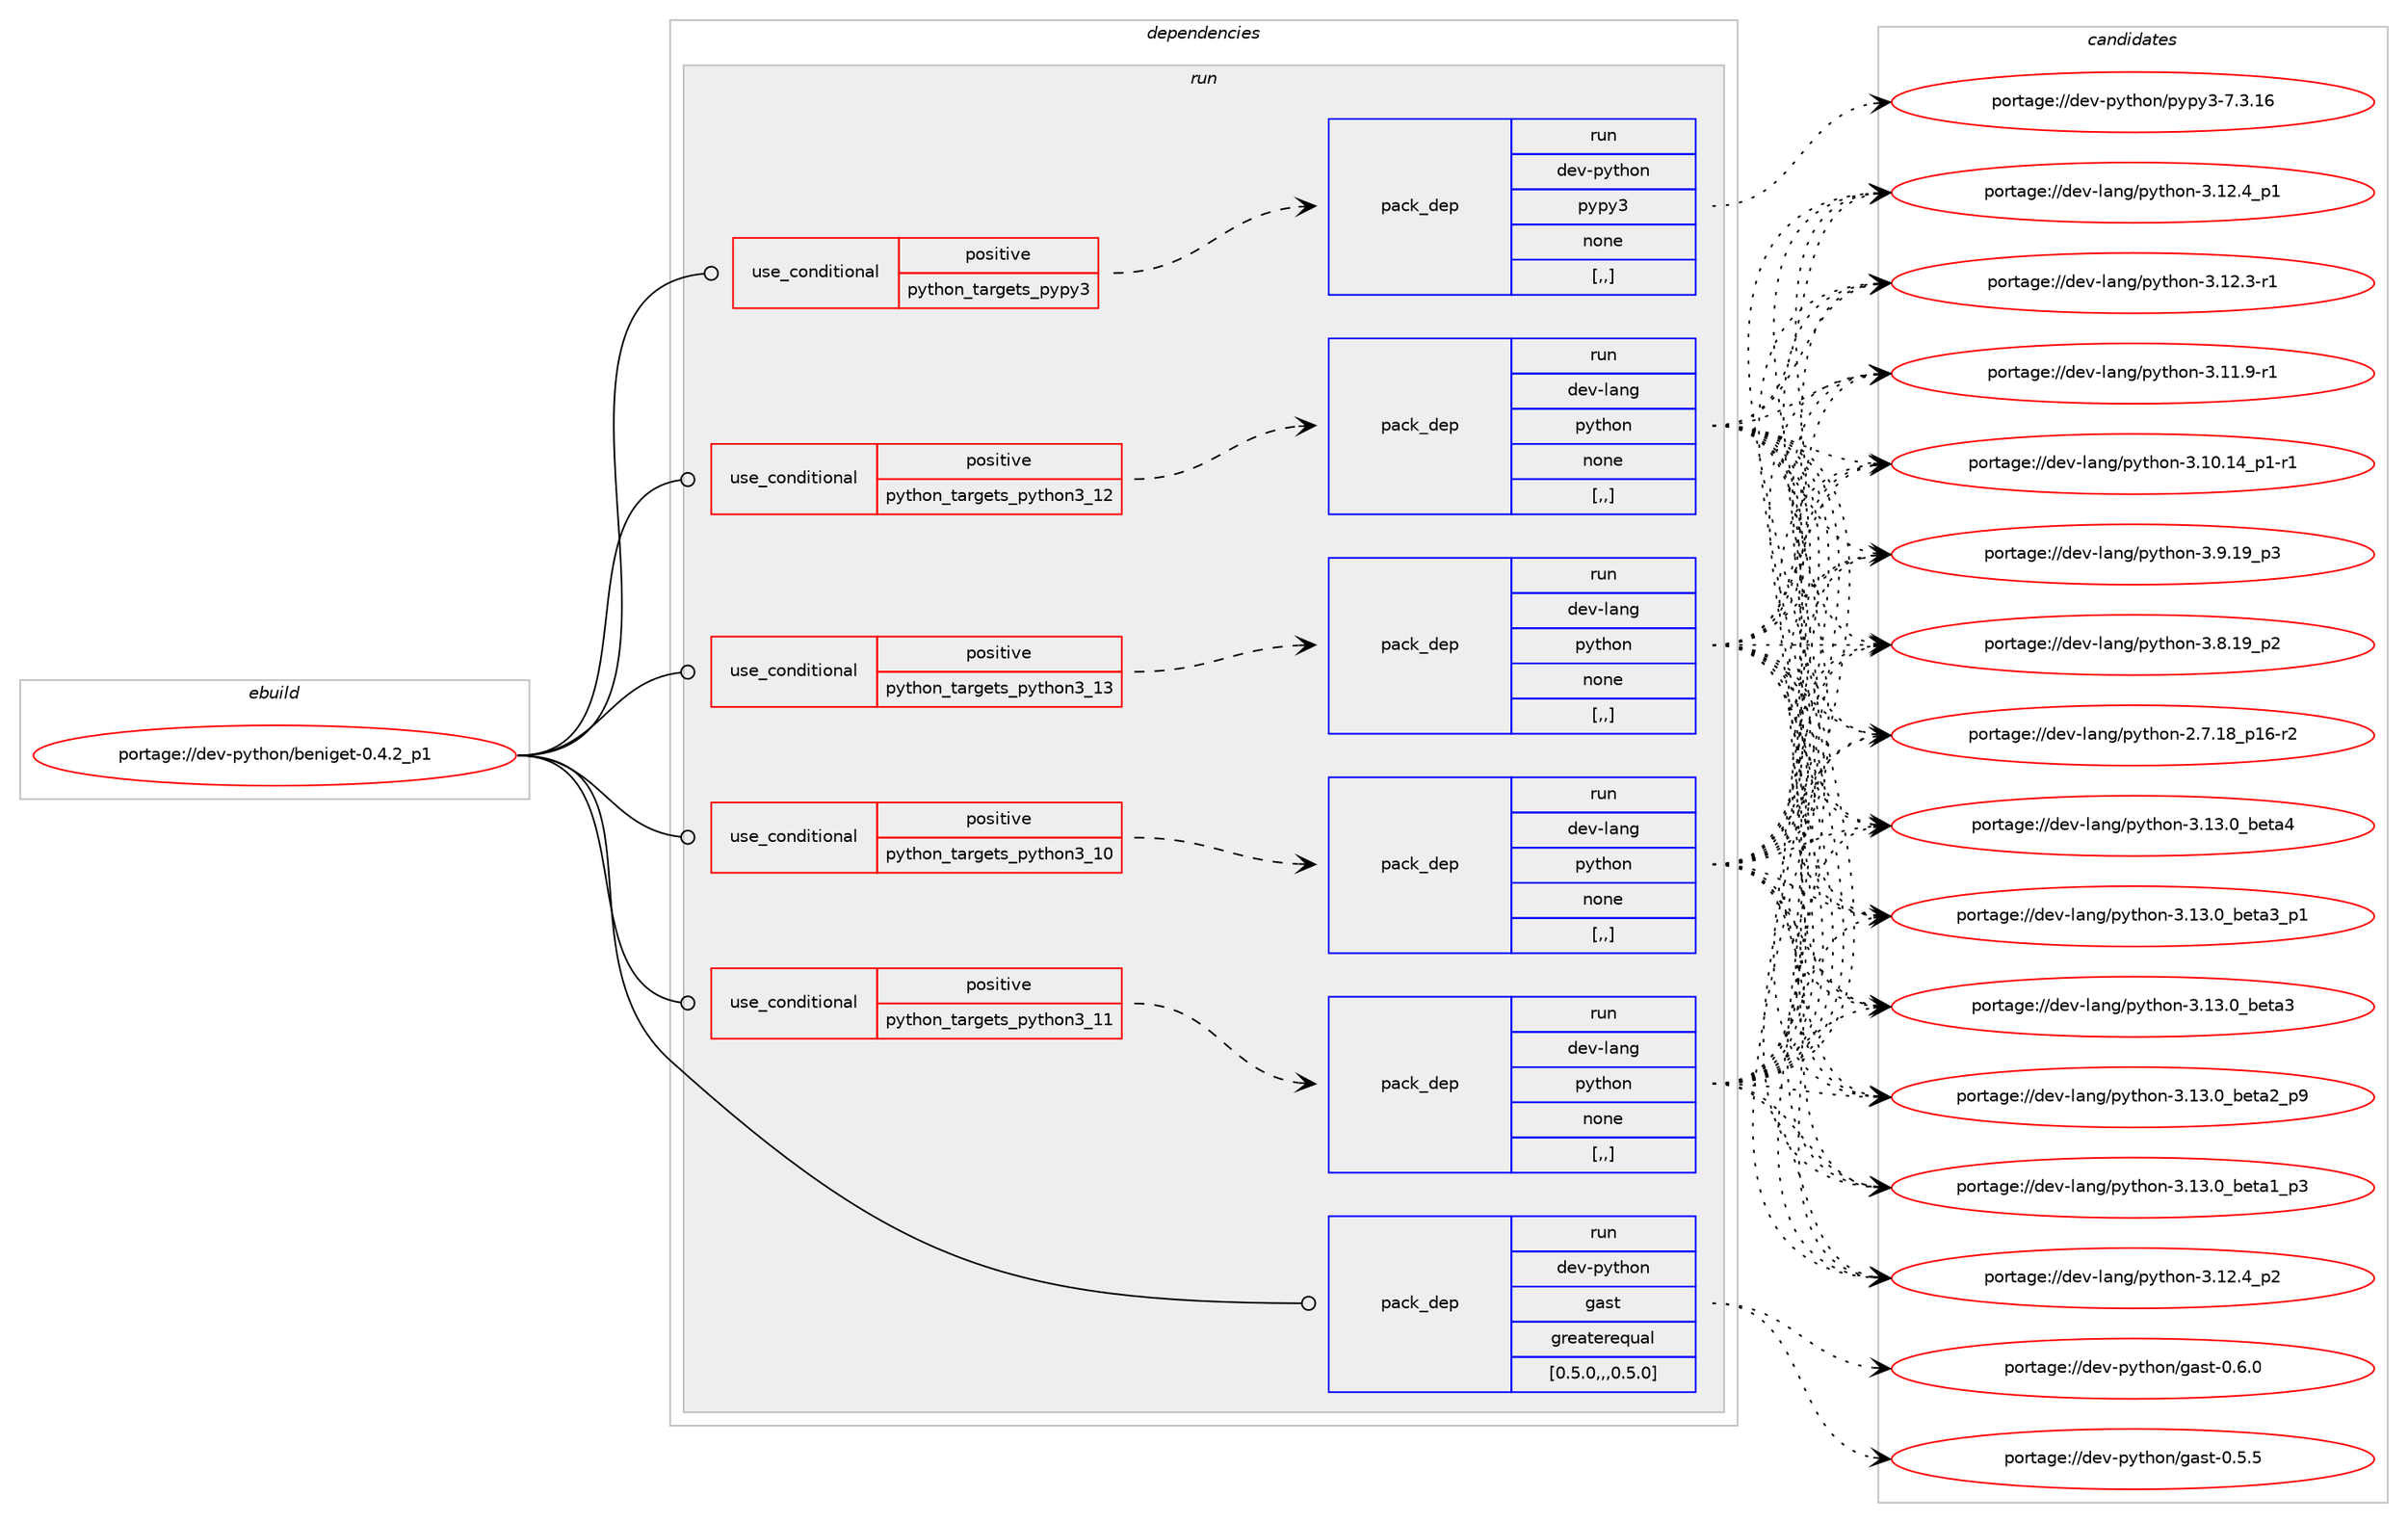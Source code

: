 digraph prolog {

# *************
# Graph options
# *************

newrank=true;
concentrate=true;
compound=true;
graph [rankdir=LR,fontname=Helvetica,fontsize=10,ranksep=1.5];#, ranksep=2.5, nodesep=0.2];
edge  [arrowhead=vee];
node  [fontname=Helvetica,fontsize=10];

# **********
# The ebuild
# **********

subgraph cluster_leftcol {
color=gray;
label=<<i>ebuild</i>>;
id [label="portage://dev-python/beniget-0.4.2_p1", color=red, width=4, href="../dev-python/beniget-0.4.2_p1.svg"];
}

# ****************
# The dependencies
# ****************

subgraph cluster_midcol {
color=gray;
label=<<i>dependencies</i>>;
subgraph cluster_compile {
fillcolor="#eeeeee";
style=filled;
label=<<i>compile</i>>;
}
subgraph cluster_compileandrun {
fillcolor="#eeeeee";
style=filled;
label=<<i>compile and run</i>>;
}
subgraph cluster_run {
fillcolor="#eeeeee";
style=filled;
label=<<i>run</i>>;
subgraph cond31346 {
dependency143003 [label=<<TABLE BORDER="0" CELLBORDER="1" CELLSPACING="0" CELLPADDING="4"><TR><TD ROWSPAN="3" CELLPADDING="10">use_conditional</TD></TR><TR><TD>positive</TD></TR><TR><TD>python_targets_pypy3</TD></TR></TABLE>>, shape=none, color=red];
subgraph pack110413 {
dependency143004 [label=<<TABLE BORDER="0" CELLBORDER="1" CELLSPACING="0" CELLPADDING="4" WIDTH="220"><TR><TD ROWSPAN="6" CELLPADDING="30">pack_dep</TD></TR><TR><TD WIDTH="110">run</TD></TR><TR><TD>dev-python</TD></TR><TR><TD>pypy3</TD></TR><TR><TD>none</TD></TR><TR><TD>[,,]</TD></TR></TABLE>>, shape=none, color=blue];
}
dependency143003:e -> dependency143004:w [weight=20,style="dashed",arrowhead="vee"];
}
id:e -> dependency143003:w [weight=20,style="solid",arrowhead="odot"];
subgraph cond31347 {
dependency143005 [label=<<TABLE BORDER="0" CELLBORDER="1" CELLSPACING="0" CELLPADDING="4"><TR><TD ROWSPAN="3" CELLPADDING="10">use_conditional</TD></TR><TR><TD>positive</TD></TR><TR><TD>python_targets_python3_10</TD></TR></TABLE>>, shape=none, color=red];
subgraph pack110414 {
dependency143006 [label=<<TABLE BORDER="0" CELLBORDER="1" CELLSPACING="0" CELLPADDING="4" WIDTH="220"><TR><TD ROWSPAN="6" CELLPADDING="30">pack_dep</TD></TR><TR><TD WIDTH="110">run</TD></TR><TR><TD>dev-lang</TD></TR><TR><TD>python</TD></TR><TR><TD>none</TD></TR><TR><TD>[,,]</TD></TR></TABLE>>, shape=none, color=blue];
}
dependency143005:e -> dependency143006:w [weight=20,style="dashed",arrowhead="vee"];
}
id:e -> dependency143005:w [weight=20,style="solid",arrowhead="odot"];
subgraph cond31348 {
dependency143007 [label=<<TABLE BORDER="0" CELLBORDER="1" CELLSPACING="0" CELLPADDING="4"><TR><TD ROWSPAN="3" CELLPADDING="10">use_conditional</TD></TR><TR><TD>positive</TD></TR><TR><TD>python_targets_python3_11</TD></TR></TABLE>>, shape=none, color=red];
subgraph pack110415 {
dependency143008 [label=<<TABLE BORDER="0" CELLBORDER="1" CELLSPACING="0" CELLPADDING="4" WIDTH="220"><TR><TD ROWSPAN="6" CELLPADDING="30">pack_dep</TD></TR><TR><TD WIDTH="110">run</TD></TR><TR><TD>dev-lang</TD></TR><TR><TD>python</TD></TR><TR><TD>none</TD></TR><TR><TD>[,,]</TD></TR></TABLE>>, shape=none, color=blue];
}
dependency143007:e -> dependency143008:w [weight=20,style="dashed",arrowhead="vee"];
}
id:e -> dependency143007:w [weight=20,style="solid",arrowhead="odot"];
subgraph cond31349 {
dependency143009 [label=<<TABLE BORDER="0" CELLBORDER="1" CELLSPACING="0" CELLPADDING="4"><TR><TD ROWSPAN="3" CELLPADDING="10">use_conditional</TD></TR><TR><TD>positive</TD></TR><TR><TD>python_targets_python3_12</TD></TR></TABLE>>, shape=none, color=red];
subgraph pack110416 {
dependency143010 [label=<<TABLE BORDER="0" CELLBORDER="1" CELLSPACING="0" CELLPADDING="4" WIDTH="220"><TR><TD ROWSPAN="6" CELLPADDING="30">pack_dep</TD></TR><TR><TD WIDTH="110">run</TD></TR><TR><TD>dev-lang</TD></TR><TR><TD>python</TD></TR><TR><TD>none</TD></TR><TR><TD>[,,]</TD></TR></TABLE>>, shape=none, color=blue];
}
dependency143009:e -> dependency143010:w [weight=20,style="dashed",arrowhead="vee"];
}
id:e -> dependency143009:w [weight=20,style="solid",arrowhead="odot"];
subgraph cond31350 {
dependency143011 [label=<<TABLE BORDER="0" CELLBORDER="1" CELLSPACING="0" CELLPADDING="4"><TR><TD ROWSPAN="3" CELLPADDING="10">use_conditional</TD></TR><TR><TD>positive</TD></TR><TR><TD>python_targets_python3_13</TD></TR></TABLE>>, shape=none, color=red];
subgraph pack110417 {
dependency143012 [label=<<TABLE BORDER="0" CELLBORDER="1" CELLSPACING="0" CELLPADDING="4" WIDTH="220"><TR><TD ROWSPAN="6" CELLPADDING="30">pack_dep</TD></TR><TR><TD WIDTH="110">run</TD></TR><TR><TD>dev-lang</TD></TR><TR><TD>python</TD></TR><TR><TD>none</TD></TR><TR><TD>[,,]</TD></TR></TABLE>>, shape=none, color=blue];
}
dependency143011:e -> dependency143012:w [weight=20,style="dashed",arrowhead="vee"];
}
id:e -> dependency143011:w [weight=20,style="solid",arrowhead="odot"];
subgraph pack110418 {
dependency143013 [label=<<TABLE BORDER="0" CELLBORDER="1" CELLSPACING="0" CELLPADDING="4" WIDTH="220"><TR><TD ROWSPAN="6" CELLPADDING="30">pack_dep</TD></TR><TR><TD WIDTH="110">run</TD></TR><TR><TD>dev-python</TD></TR><TR><TD>gast</TD></TR><TR><TD>greaterequal</TD></TR><TR><TD>[0.5.0,,,0.5.0]</TD></TR></TABLE>>, shape=none, color=blue];
}
id:e -> dependency143013:w [weight=20,style="solid",arrowhead="odot"];
}
}

# **************
# The candidates
# **************

subgraph cluster_choices {
rank=same;
color=gray;
label=<<i>candidates</i>>;

subgraph choice110413 {
color=black;
nodesep=1;
choice10010111845112121116104111110471121211121215145554651464954 [label="portage://dev-python/pypy3-7.3.16", color=red, width=4,href="../dev-python/pypy3-7.3.16.svg"];
dependency143004:e -> choice10010111845112121116104111110471121211121215145554651464954:w [style=dotted,weight="100"];
}
subgraph choice110414 {
color=black;
nodesep=1;
choice1001011184510897110103471121211161041111104551464951464895981011169752 [label="portage://dev-lang/python-3.13.0_beta4", color=red, width=4,href="../dev-lang/python-3.13.0_beta4.svg"];
choice10010111845108971101034711212111610411111045514649514648959810111697519511249 [label="portage://dev-lang/python-3.13.0_beta3_p1", color=red, width=4,href="../dev-lang/python-3.13.0_beta3_p1.svg"];
choice1001011184510897110103471121211161041111104551464951464895981011169751 [label="portage://dev-lang/python-3.13.0_beta3", color=red, width=4,href="../dev-lang/python-3.13.0_beta3.svg"];
choice10010111845108971101034711212111610411111045514649514648959810111697509511257 [label="portage://dev-lang/python-3.13.0_beta2_p9", color=red, width=4,href="../dev-lang/python-3.13.0_beta2_p9.svg"];
choice10010111845108971101034711212111610411111045514649514648959810111697499511251 [label="portage://dev-lang/python-3.13.0_beta1_p3", color=red, width=4,href="../dev-lang/python-3.13.0_beta1_p3.svg"];
choice100101118451089711010347112121116104111110455146495046529511250 [label="portage://dev-lang/python-3.12.4_p2", color=red, width=4,href="../dev-lang/python-3.12.4_p2.svg"];
choice100101118451089711010347112121116104111110455146495046529511249 [label="portage://dev-lang/python-3.12.4_p1", color=red, width=4,href="../dev-lang/python-3.12.4_p1.svg"];
choice100101118451089711010347112121116104111110455146495046514511449 [label="portage://dev-lang/python-3.12.3-r1", color=red, width=4,href="../dev-lang/python-3.12.3-r1.svg"];
choice100101118451089711010347112121116104111110455146494946574511449 [label="portage://dev-lang/python-3.11.9-r1", color=red, width=4,href="../dev-lang/python-3.11.9-r1.svg"];
choice100101118451089711010347112121116104111110455146494846495295112494511449 [label="portage://dev-lang/python-3.10.14_p1-r1", color=red, width=4,href="../dev-lang/python-3.10.14_p1-r1.svg"];
choice100101118451089711010347112121116104111110455146574649579511251 [label="portage://dev-lang/python-3.9.19_p3", color=red, width=4,href="../dev-lang/python-3.9.19_p3.svg"];
choice100101118451089711010347112121116104111110455146564649579511250 [label="portage://dev-lang/python-3.8.19_p2", color=red, width=4,href="../dev-lang/python-3.8.19_p2.svg"];
choice100101118451089711010347112121116104111110455046554649569511249544511450 [label="portage://dev-lang/python-2.7.18_p16-r2", color=red, width=4,href="../dev-lang/python-2.7.18_p16-r2.svg"];
dependency143006:e -> choice1001011184510897110103471121211161041111104551464951464895981011169752:w [style=dotted,weight="100"];
dependency143006:e -> choice10010111845108971101034711212111610411111045514649514648959810111697519511249:w [style=dotted,weight="100"];
dependency143006:e -> choice1001011184510897110103471121211161041111104551464951464895981011169751:w [style=dotted,weight="100"];
dependency143006:e -> choice10010111845108971101034711212111610411111045514649514648959810111697509511257:w [style=dotted,weight="100"];
dependency143006:e -> choice10010111845108971101034711212111610411111045514649514648959810111697499511251:w [style=dotted,weight="100"];
dependency143006:e -> choice100101118451089711010347112121116104111110455146495046529511250:w [style=dotted,weight="100"];
dependency143006:e -> choice100101118451089711010347112121116104111110455146495046529511249:w [style=dotted,weight="100"];
dependency143006:e -> choice100101118451089711010347112121116104111110455146495046514511449:w [style=dotted,weight="100"];
dependency143006:e -> choice100101118451089711010347112121116104111110455146494946574511449:w [style=dotted,weight="100"];
dependency143006:e -> choice100101118451089711010347112121116104111110455146494846495295112494511449:w [style=dotted,weight="100"];
dependency143006:e -> choice100101118451089711010347112121116104111110455146574649579511251:w [style=dotted,weight="100"];
dependency143006:e -> choice100101118451089711010347112121116104111110455146564649579511250:w [style=dotted,weight="100"];
dependency143006:e -> choice100101118451089711010347112121116104111110455046554649569511249544511450:w [style=dotted,weight="100"];
}
subgraph choice110415 {
color=black;
nodesep=1;
choice1001011184510897110103471121211161041111104551464951464895981011169752 [label="portage://dev-lang/python-3.13.0_beta4", color=red, width=4,href="../dev-lang/python-3.13.0_beta4.svg"];
choice10010111845108971101034711212111610411111045514649514648959810111697519511249 [label="portage://dev-lang/python-3.13.0_beta3_p1", color=red, width=4,href="../dev-lang/python-3.13.0_beta3_p1.svg"];
choice1001011184510897110103471121211161041111104551464951464895981011169751 [label="portage://dev-lang/python-3.13.0_beta3", color=red, width=4,href="../dev-lang/python-3.13.0_beta3.svg"];
choice10010111845108971101034711212111610411111045514649514648959810111697509511257 [label="portage://dev-lang/python-3.13.0_beta2_p9", color=red, width=4,href="../dev-lang/python-3.13.0_beta2_p9.svg"];
choice10010111845108971101034711212111610411111045514649514648959810111697499511251 [label="portage://dev-lang/python-3.13.0_beta1_p3", color=red, width=4,href="../dev-lang/python-3.13.0_beta1_p3.svg"];
choice100101118451089711010347112121116104111110455146495046529511250 [label="portage://dev-lang/python-3.12.4_p2", color=red, width=4,href="../dev-lang/python-3.12.4_p2.svg"];
choice100101118451089711010347112121116104111110455146495046529511249 [label="portage://dev-lang/python-3.12.4_p1", color=red, width=4,href="../dev-lang/python-3.12.4_p1.svg"];
choice100101118451089711010347112121116104111110455146495046514511449 [label="portage://dev-lang/python-3.12.3-r1", color=red, width=4,href="../dev-lang/python-3.12.3-r1.svg"];
choice100101118451089711010347112121116104111110455146494946574511449 [label="portage://dev-lang/python-3.11.9-r1", color=red, width=4,href="../dev-lang/python-3.11.9-r1.svg"];
choice100101118451089711010347112121116104111110455146494846495295112494511449 [label="portage://dev-lang/python-3.10.14_p1-r1", color=red, width=4,href="../dev-lang/python-3.10.14_p1-r1.svg"];
choice100101118451089711010347112121116104111110455146574649579511251 [label="portage://dev-lang/python-3.9.19_p3", color=red, width=4,href="../dev-lang/python-3.9.19_p3.svg"];
choice100101118451089711010347112121116104111110455146564649579511250 [label="portage://dev-lang/python-3.8.19_p2", color=red, width=4,href="../dev-lang/python-3.8.19_p2.svg"];
choice100101118451089711010347112121116104111110455046554649569511249544511450 [label="portage://dev-lang/python-2.7.18_p16-r2", color=red, width=4,href="../dev-lang/python-2.7.18_p16-r2.svg"];
dependency143008:e -> choice1001011184510897110103471121211161041111104551464951464895981011169752:w [style=dotted,weight="100"];
dependency143008:e -> choice10010111845108971101034711212111610411111045514649514648959810111697519511249:w [style=dotted,weight="100"];
dependency143008:e -> choice1001011184510897110103471121211161041111104551464951464895981011169751:w [style=dotted,weight="100"];
dependency143008:e -> choice10010111845108971101034711212111610411111045514649514648959810111697509511257:w [style=dotted,weight="100"];
dependency143008:e -> choice10010111845108971101034711212111610411111045514649514648959810111697499511251:w [style=dotted,weight="100"];
dependency143008:e -> choice100101118451089711010347112121116104111110455146495046529511250:w [style=dotted,weight="100"];
dependency143008:e -> choice100101118451089711010347112121116104111110455146495046529511249:w [style=dotted,weight="100"];
dependency143008:e -> choice100101118451089711010347112121116104111110455146495046514511449:w [style=dotted,weight="100"];
dependency143008:e -> choice100101118451089711010347112121116104111110455146494946574511449:w [style=dotted,weight="100"];
dependency143008:e -> choice100101118451089711010347112121116104111110455146494846495295112494511449:w [style=dotted,weight="100"];
dependency143008:e -> choice100101118451089711010347112121116104111110455146574649579511251:w [style=dotted,weight="100"];
dependency143008:e -> choice100101118451089711010347112121116104111110455146564649579511250:w [style=dotted,weight="100"];
dependency143008:e -> choice100101118451089711010347112121116104111110455046554649569511249544511450:w [style=dotted,weight="100"];
}
subgraph choice110416 {
color=black;
nodesep=1;
choice1001011184510897110103471121211161041111104551464951464895981011169752 [label="portage://dev-lang/python-3.13.0_beta4", color=red, width=4,href="../dev-lang/python-3.13.0_beta4.svg"];
choice10010111845108971101034711212111610411111045514649514648959810111697519511249 [label="portage://dev-lang/python-3.13.0_beta3_p1", color=red, width=4,href="../dev-lang/python-3.13.0_beta3_p1.svg"];
choice1001011184510897110103471121211161041111104551464951464895981011169751 [label="portage://dev-lang/python-3.13.0_beta3", color=red, width=4,href="../dev-lang/python-3.13.0_beta3.svg"];
choice10010111845108971101034711212111610411111045514649514648959810111697509511257 [label="portage://dev-lang/python-3.13.0_beta2_p9", color=red, width=4,href="../dev-lang/python-3.13.0_beta2_p9.svg"];
choice10010111845108971101034711212111610411111045514649514648959810111697499511251 [label="portage://dev-lang/python-3.13.0_beta1_p3", color=red, width=4,href="../dev-lang/python-3.13.0_beta1_p3.svg"];
choice100101118451089711010347112121116104111110455146495046529511250 [label="portage://dev-lang/python-3.12.4_p2", color=red, width=4,href="../dev-lang/python-3.12.4_p2.svg"];
choice100101118451089711010347112121116104111110455146495046529511249 [label="portage://dev-lang/python-3.12.4_p1", color=red, width=4,href="../dev-lang/python-3.12.4_p1.svg"];
choice100101118451089711010347112121116104111110455146495046514511449 [label="portage://dev-lang/python-3.12.3-r1", color=red, width=4,href="../dev-lang/python-3.12.3-r1.svg"];
choice100101118451089711010347112121116104111110455146494946574511449 [label="portage://dev-lang/python-3.11.9-r1", color=red, width=4,href="../dev-lang/python-3.11.9-r1.svg"];
choice100101118451089711010347112121116104111110455146494846495295112494511449 [label="portage://dev-lang/python-3.10.14_p1-r1", color=red, width=4,href="../dev-lang/python-3.10.14_p1-r1.svg"];
choice100101118451089711010347112121116104111110455146574649579511251 [label="portage://dev-lang/python-3.9.19_p3", color=red, width=4,href="../dev-lang/python-3.9.19_p3.svg"];
choice100101118451089711010347112121116104111110455146564649579511250 [label="portage://dev-lang/python-3.8.19_p2", color=red, width=4,href="../dev-lang/python-3.8.19_p2.svg"];
choice100101118451089711010347112121116104111110455046554649569511249544511450 [label="portage://dev-lang/python-2.7.18_p16-r2", color=red, width=4,href="../dev-lang/python-2.7.18_p16-r2.svg"];
dependency143010:e -> choice1001011184510897110103471121211161041111104551464951464895981011169752:w [style=dotted,weight="100"];
dependency143010:e -> choice10010111845108971101034711212111610411111045514649514648959810111697519511249:w [style=dotted,weight="100"];
dependency143010:e -> choice1001011184510897110103471121211161041111104551464951464895981011169751:w [style=dotted,weight="100"];
dependency143010:e -> choice10010111845108971101034711212111610411111045514649514648959810111697509511257:w [style=dotted,weight="100"];
dependency143010:e -> choice10010111845108971101034711212111610411111045514649514648959810111697499511251:w [style=dotted,weight="100"];
dependency143010:e -> choice100101118451089711010347112121116104111110455146495046529511250:w [style=dotted,weight="100"];
dependency143010:e -> choice100101118451089711010347112121116104111110455146495046529511249:w [style=dotted,weight="100"];
dependency143010:e -> choice100101118451089711010347112121116104111110455146495046514511449:w [style=dotted,weight="100"];
dependency143010:e -> choice100101118451089711010347112121116104111110455146494946574511449:w [style=dotted,weight="100"];
dependency143010:e -> choice100101118451089711010347112121116104111110455146494846495295112494511449:w [style=dotted,weight="100"];
dependency143010:e -> choice100101118451089711010347112121116104111110455146574649579511251:w [style=dotted,weight="100"];
dependency143010:e -> choice100101118451089711010347112121116104111110455146564649579511250:w [style=dotted,weight="100"];
dependency143010:e -> choice100101118451089711010347112121116104111110455046554649569511249544511450:w [style=dotted,weight="100"];
}
subgraph choice110417 {
color=black;
nodesep=1;
choice1001011184510897110103471121211161041111104551464951464895981011169752 [label="portage://dev-lang/python-3.13.0_beta4", color=red, width=4,href="../dev-lang/python-3.13.0_beta4.svg"];
choice10010111845108971101034711212111610411111045514649514648959810111697519511249 [label="portage://dev-lang/python-3.13.0_beta3_p1", color=red, width=4,href="../dev-lang/python-3.13.0_beta3_p1.svg"];
choice1001011184510897110103471121211161041111104551464951464895981011169751 [label="portage://dev-lang/python-3.13.0_beta3", color=red, width=4,href="../dev-lang/python-3.13.0_beta3.svg"];
choice10010111845108971101034711212111610411111045514649514648959810111697509511257 [label="portage://dev-lang/python-3.13.0_beta2_p9", color=red, width=4,href="../dev-lang/python-3.13.0_beta2_p9.svg"];
choice10010111845108971101034711212111610411111045514649514648959810111697499511251 [label="portage://dev-lang/python-3.13.0_beta1_p3", color=red, width=4,href="../dev-lang/python-3.13.0_beta1_p3.svg"];
choice100101118451089711010347112121116104111110455146495046529511250 [label="portage://dev-lang/python-3.12.4_p2", color=red, width=4,href="../dev-lang/python-3.12.4_p2.svg"];
choice100101118451089711010347112121116104111110455146495046529511249 [label="portage://dev-lang/python-3.12.4_p1", color=red, width=4,href="../dev-lang/python-3.12.4_p1.svg"];
choice100101118451089711010347112121116104111110455146495046514511449 [label="portage://dev-lang/python-3.12.3-r1", color=red, width=4,href="../dev-lang/python-3.12.3-r1.svg"];
choice100101118451089711010347112121116104111110455146494946574511449 [label="portage://dev-lang/python-3.11.9-r1", color=red, width=4,href="../dev-lang/python-3.11.9-r1.svg"];
choice100101118451089711010347112121116104111110455146494846495295112494511449 [label="portage://dev-lang/python-3.10.14_p1-r1", color=red, width=4,href="../dev-lang/python-3.10.14_p1-r1.svg"];
choice100101118451089711010347112121116104111110455146574649579511251 [label="portage://dev-lang/python-3.9.19_p3", color=red, width=4,href="../dev-lang/python-3.9.19_p3.svg"];
choice100101118451089711010347112121116104111110455146564649579511250 [label="portage://dev-lang/python-3.8.19_p2", color=red, width=4,href="../dev-lang/python-3.8.19_p2.svg"];
choice100101118451089711010347112121116104111110455046554649569511249544511450 [label="portage://dev-lang/python-2.7.18_p16-r2", color=red, width=4,href="../dev-lang/python-2.7.18_p16-r2.svg"];
dependency143012:e -> choice1001011184510897110103471121211161041111104551464951464895981011169752:w [style=dotted,weight="100"];
dependency143012:e -> choice10010111845108971101034711212111610411111045514649514648959810111697519511249:w [style=dotted,weight="100"];
dependency143012:e -> choice1001011184510897110103471121211161041111104551464951464895981011169751:w [style=dotted,weight="100"];
dependency143012:e -> choice10010111845108971101034711212111610411111045514649514648959810111697509511257:w [style=dotted,weight="100"];
dependency143012:e -> choice10010111845108971101034711212111610411111045514649514648959810111697499511251:w [style=dotted,weight="100"];
dependency143012:e -> choice100101118451089711010347112121116104111110455146495046529511250:w [style=dotted,weight="100"];
dependency143012:e -> choice100101118451089711010347112121116104111110455146495046529511249:w [style=dotted,weight="100"];
dependency143012:e -> choice100101118451089711010347112121116104111110455146495046514511449:w [style=dotted,weight="100"];
dependency143012:e -> choice100101118451089711010347112121116104111110455146494946574511449:w [style=dotted,weight="100"];
dependency143012:e -> choice100101118451089711010347112121116104111110455146494846495295112494511449:w [style=dotted,weight="100"];
dependency143012:e -> choice100101118451089711010347112121116104111110455146574649579511251:w [style=dotted,weight="100"];
dependency143012:e -> choice100101118451089711010347112121116104111110455146564649579511250:w [style=dotted,weight="100"];
dependency143012:e -> choice100101118451089711010347112121116104111110455046554649569511249544511450:w [style=dotted,weight="100"];
}
subgraph choice110418 {
color=black;
nodesep=1;
choice100101118451121211161041111104710397115116454846544648 [label="portage://dev-python/gast-0.6.0", color=red, width=4,href="../dev-python/gast-0.6.0.svg"];
choice100101118451121211161041111104710397115116454846534653 [label="portage://dev-python/gast-0.5.5", color=red, width=4,href="../dev-python/gast-0.5.5.svg"];
dependency143013:e -> choice100101118451121211161041111104710397115116454846544648:w [style=dotted,weight="100"];
dependency143013:e -> choice100101118451121211161041111104710397115116454846534653:w [style=dotted,weight="100"];
}
}

}
